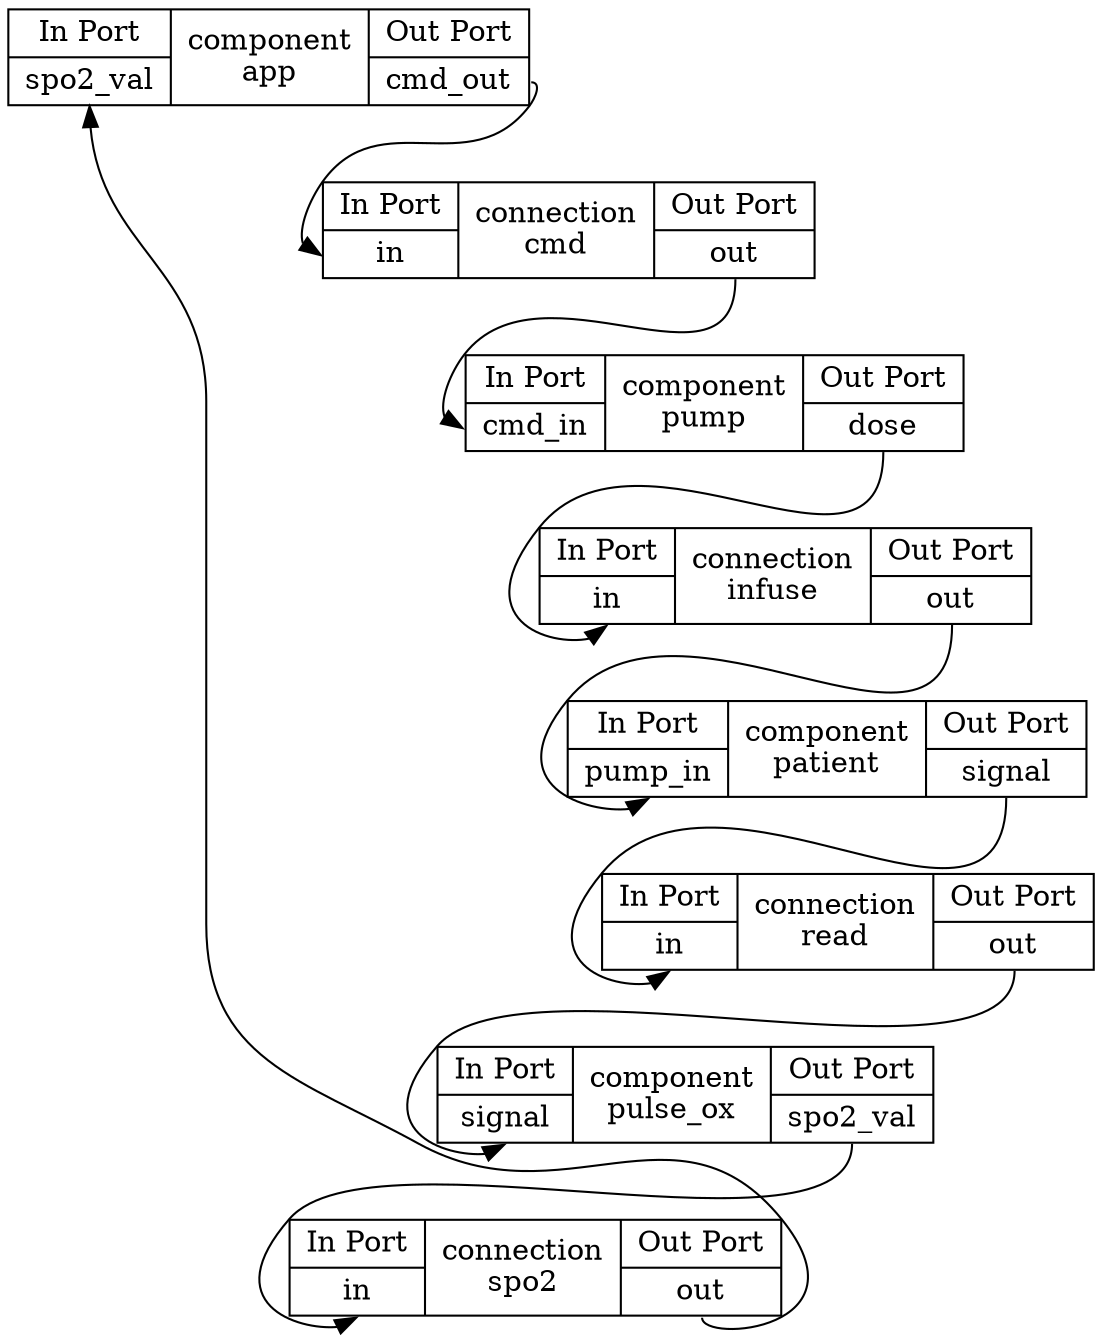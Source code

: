 digraph "component:$$AWAS#simplePCA" {

  rankdir=TB

   "component:$$AWAS$simplePCA#app" [label="{In Port|<spo2_val>spo2_val} |component\napp|{Out Port|<cmd_out>cmd_out} ",  shape="record"] 
   "component:$$AWAS$simplePCA#patient" [label="{In Port|<pump_in>pump_in} |component\npatient|{Out Port|<signal>signal} ",  shape="record"] 
   "component:$$AWAS$simplePCA#pulse_ox" [label="{In Port|<signal>signal} |component\npulse_ox|{Out Port|<spo2_val>spo2_val} ",  shape="record"] 
   "component:$$AWAS$simplePCA#pump" [label="{In Port|<cmd_in>cmd_in} |component\npump|{Out Port|<dose>dose} ",  shape="record"] 
   "connection:$$AWAS$simplePCA#cmd" [label="{In Port|<in>in} |connection\ncmd|{Out Port|<out>out} ",  shape="record"] 
   "connection:$$AWAS$simplePCA#infuse" [label="{In Port|<in>in} |connection\ninfuse|{Out Port|<out>out} ",  shape="record"] 
   "connection:$$AWAS$simplePCA#read" [label="{In Port|<in>in} |connection\nread|{Out Port|<out>out} ",  shape="record"] 
   "connection:$$AWAS$simplePCA#spo2" [label="{In Port|<in>in} |connection\nspo2|{Out Port|<out>out} ",  shape="record"] 

   "component:$$AWAS$simplePCA#app" -> "connection:$$AWAS$simplePCA#cmd" [headport=in, tailport=cmd_out] 
   "component:$$AWAS$simplePCA#patient" -> "connection:$$AWAS$simplePCA#read" [headport=in, tailport=signal] 
   "component:$$AWAS$simplePCA#pulse_ox" -> "connection:$$AWAS$simplePCA#spo2" [headport=in, tailport=spo2_val] 
   "component:$$AWAS$simplePCA#pump" -> "connection:$$AWAS$simplePCA#infuse" [headport=in, tailport=dose] 
   "connection:$$AWAS$simplePCA#cmd" -> "component:$$AWAS$simplePCA#pump" [headport=cmd_in, tailport=out] 
   "connection:$$AWAS$simplePCA#infuse" -> "component:$$AWAS$simplePCA#patient" [headport=pump_in, tailport=out] 
   "connection:$$AWAS$simplePCA#read" -> "component:$$AWAS$simplePCA#pulse_ox" [headport=signal, tailport=out] 
   "connection:$$AWAS$simplePCA#spo2" -> "component:$$AWAS$simplePCA#app" [headport=spo2_val, tailport=out] 

}